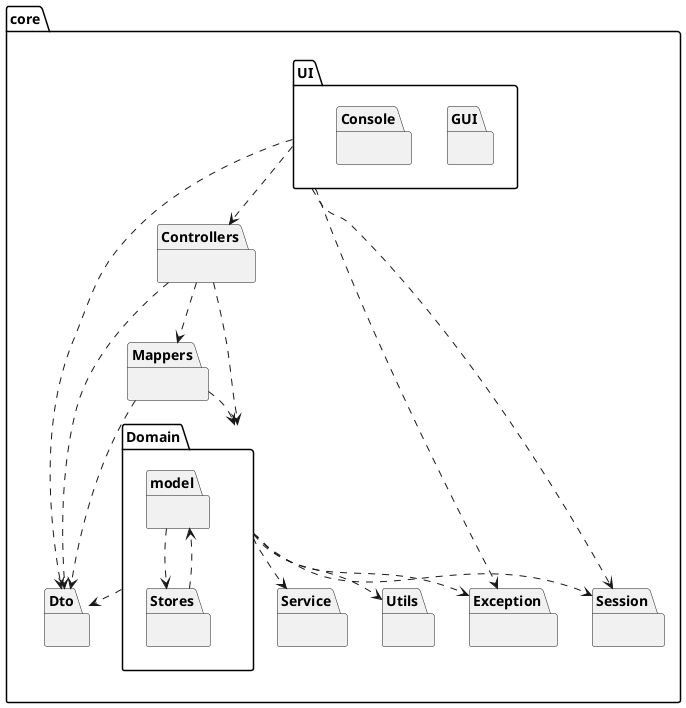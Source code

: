 @startuml PackageDiagram
package core {
    package Controllers {}
    package UI {
        package GUI {}
        package Console {}
    }
    package Domain {
        package model {}
        package Stores {}
    }
    package Dto {}
    package Mappers {}
    package Exception {}
    package Utils {}
    package Session {}
    package Service {}
}

Stores ..> model
model ..> Stores

Controllers ..> Mappers
Controllers ..> Domain
Controllers ..> Dto

UI ..> Controllers

Domain ..> Dto
Domain ..> Utils
Domain ..> Exception
Domain ..> Service
Domain ..> Session

Mappers ..> Domain
Mappers ..> Dto

UI ..> Dto
UI ..> Session
UI ..> Exception
@enduml